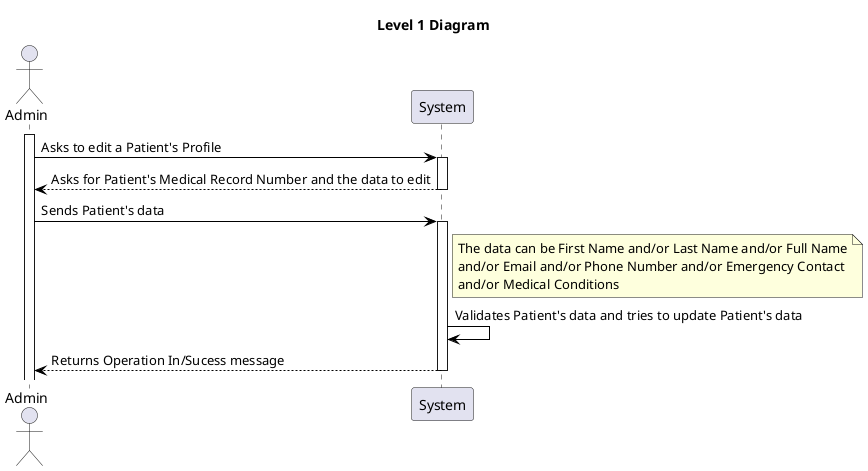 @startuml level_1

title Level 1 Diagram

hide empty members
'skinparam Linetype ortho

skinparam class {
    BackgroundColor<<valueObject>> #D6EAF8
    BackgroundColor<<root>> #FDEBD0
    BackgroundColor<<service>> #D1F2EB
    BackgroundColor #FEF9E7
    ArrowColor Black
}

skinparam package {
    BackgroundColor #EBF5FB
}

actor Admin as A

activate A
A -> System: Asks to edit a Patient's Profile
activate System
System --> A: Asks for Patient's Medical Record Number and the data to edit
deactivate System
A -> System: Sends Patient's data
note right of System: The data can be First Name and/or Last Name and/or Full Name\nand/or Email and/or Phone Number and/or Emergency Contact\nand/or Medical Conditions
activate System
System -> System: Validates Patient's data and tries to update Patient's data
System --> A: Returns Operation In/Sucess message
deactivate System

@enduml

@enduml